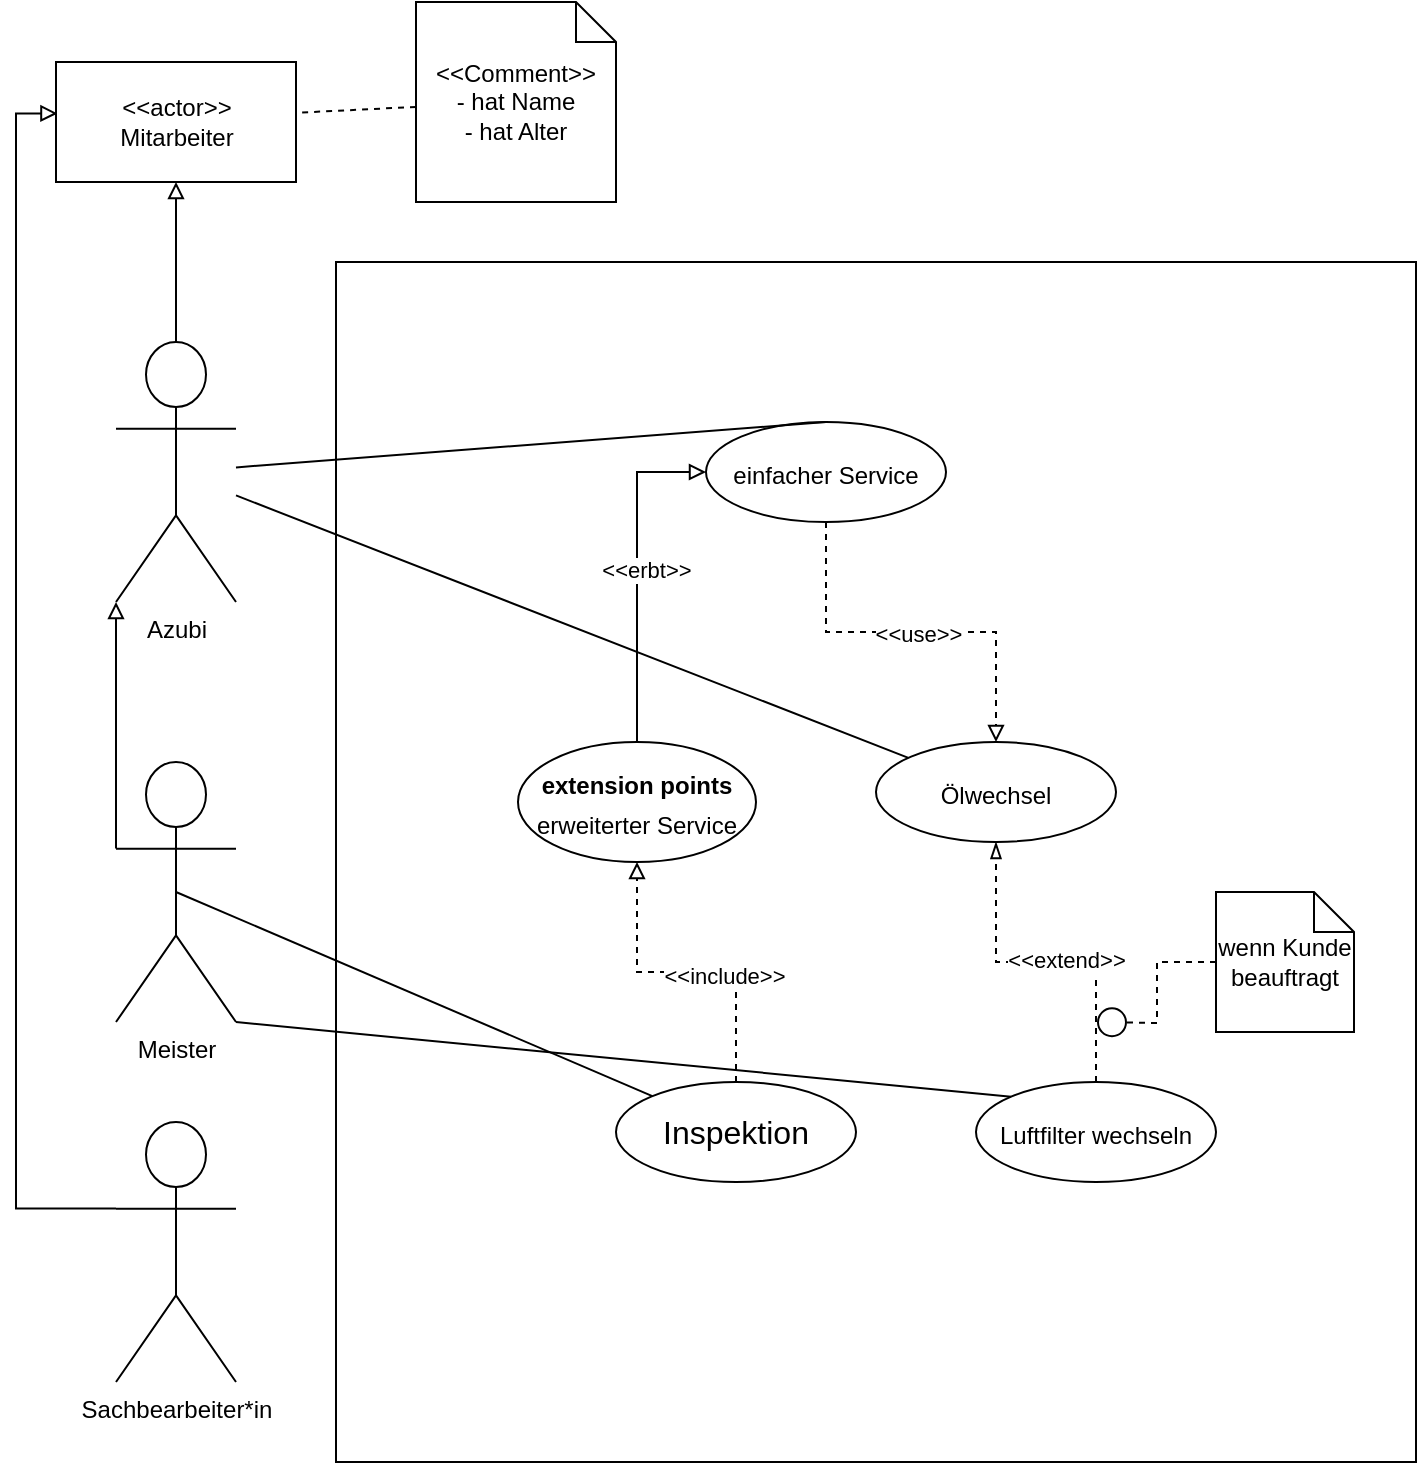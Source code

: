 <mxfile version="20.8.16" type="device"><diagram name="Seite-1" id="xSNeZmYyQUTMkT6x8Du7"><mxGraphModel dx="366" dy="703" grid="1" gridSize="10" guides="1" tooltips="1" connect="1" arrows="1" fold="1" page="1" pageScale="1" pageWidth="827" pageHeight="1169" math="0" shadow="0"><root><mxCell id="0"/><mxCell id="1" parent="0"/><mxCell id="3FfsKi5E5xDs9rfRjDNh-1" value="" style="rounded=0;whiteSpace=wrap;html=1;" parent="1" vertex="1"><mxGeometry x="1090" y="210" width="540" height="600" as="geometry"/></mxCell><mxCell id="B_ZxyKWNFA7L_hYGpTgT-3" style="edgeStyle=orthogonalEdgeStyle;rounded=0;orthogonalLoop=1;jettySize=auto;html=1;entryX=0.5;entryY=0;entryDx=0;entryDy=0;endArrow=block;endFill=0;dashed=1;" edge="1" parent="1" source="B_ZxyKWNFA7L_hYGpTgT-1" target="B_ZxyKWNFA7L_hYGpTgT-2"><mxGeometry relative="1" as="geometry"/></mxCell><mxCell id="B_ZxyKWNFA7L_hYGpTgT-4" value="&amp;lt;&amp;lt;use&amp;gt;&amp;gt;" style="edgeLabel;html=1;align=center;verticalAlign=middle;resizable=0;points=[];" vertex="1" connectable="0" parent="B_ZxyKWNFA7L_hYGpTgT-3"><mxGeometry x="0.036" y="-1" relative="1" as="geometry"><mxPoint as="offset"/></mxGeometry></mxCell><mxCell id="B_ZxyKWNFA7L_hYGpTgT-1" value="&lt;span style=&quot;font-size: 12px;&quot;&gt;einfacher Service&lt;/span&gt;" style="ellipse;whiteSpace=wrap;html=1;fontSize=16;" vertex="1" parent="1"><mxGeometry x="1275" y="290" width="120" height="50" as="geometry"/></mxCell><mxCell id="B_ZxyKWNFA7L_hYGpTgT-2" value="&lt;span style=&quot;font-size: 12px;&quot;&gt;Ölwechsel&lt;/span&gt;" style="ellipse;whiteSpace=wrap;html=1;fontSize=16;" vertex="1" parent="1"><mxGeometry x="1360" y="450" width="120" height="50" as="geometry"/></mxCell><mxCell id="B_ZxyKWNFA7L_hYGpTgT-6" style="edgeStyle=orthogonalEdgeStyle;rounded=0;orthogonalLoop=1;jettySize=auto;html=1;entryX=0;entryY=0.5;entryDx=0;entryDy=0;endArrow=block;endFill=0;" edge="1" parent="1" source="B_ZxyKWNFA7L_hYGpTgT-5" target="B_ZxyKWNFA7L_hYGpTgT-1"><mxGeometry relative="1" as="geometry"/></mxCell><mxCell id="B_ZxyKWNFA7L_hYGpTgT-7" value="&amp;lt;&amp;lt;erbt&amp;gt;&amp;gt;" style="edgeLabel;html=1;align=center;verticalAlign=middle;resizable=0;points=[];" vertex="1" connectable="0" parent="B_ZxyKWNFA7L_hYGpTgT-6"><mxGeometry x="0.02" y="-4" relative="1" as="geometry"><mxPoint as="offset"/></mxGeometry></mxCell><mxCell id="B_ZxyKWNFA7L_hYGpTgT-5" value="&lt;span style=&quot;font-size: 12px;&quot;&gt;&lt;b&gt;extension points&lt;/b&gt;&lt;br&gt;erweiterter Service&lt;/span&gt;" style="ellipse;whiteSpace=wrap;html=1;fontSize=16;" vertex="1" parent="1"><mxGeometry x="1181" y="450" width="119" height="60" as="geometry"/></mxCell><mxCell id="B_ZxyKWNFA7L_hYGpTgT-9" style="edgeStyle=orthogonalEdgeStyle;rounded=0;orthogonalLoop=1;jettySize=auto;html=1;entryX=0.5;entryY=1;entryDx=0;entryDy=0;endArrow=block;endFill=0;dashed=1;startArrow=none;startFill=0;" edge="1" parent="1" source="B_ZxyKWNFA7L_hYGpTgT-8" target="B_ZxyKWNFA7L_hYGpTgT-5"><mxGeometry relative="1" as="geometry"/></mxCell><mxCell id="B_ZxyKWNFA7L_hYGpTgT-10" value="&amp;lt;&amp;lt;include&amp;gt;&amp;gt;" style="edgeLabel;html=1;align=center;verticalAlign=middle;resizable=0;points=[];" vertex="1" connectable="0" parent="B_ZxyKWNFA7L_hYGpTgT-9"><mxGeometry x="-0.232" y="2" relative="1" as="geometry"><mxPoint as="offset"/></mxGeometry></mxCell><mxCell id="B_ZxyKWNFA7L_hYGpTgT-8" value="Inspektion" style="ellipse;whiteSpace=wrap;html=1;fontSize=16;" vertex="1" parent="1"><mxGeometry x="1230" y="620" width="120" height="50" as="geometry"/></mxCell><mxCell id="B_ZxyKWNFA7L_hYGpTgT-12" style="edgeStyle=orthogonalEdgeStyle;rounded=0;orthogonalLoop=1;jettySize=auto;html=1;entryX=0.5;entryY=1;entryDx=0;entryDy=0;dashed=1;startArrow=none;startFill=0;endArrow=blockThin;endFill=0;" edge="1" parent="1" source="B_ZxyKWNFA7L_hYGpTgT-11" target="B_ZxyKWNFA7L_hYGpTgT-2"><mxGeometry relative="1" as="geometry"/></mxCell><mxCell id="B_ZxyKWNFA7L_hYGpTgT-13" value="&amp;lt;&amp;lt;extend&amp;gt;&amp;gt;" style="edgeLabel;html=1;align=center;verticalAlign=middle;resizable=0;points=[];" vertex="1" connectable="0" parent="B_ZxyKWNFA7L_hYGpTgT-12"><mxGeometry x="-0.116" y="-1" relative="1" as="geometry"><mxPoint as="offset"/></mxGeometry></mxCell><mxCell id="B_ZxyKWNFA7L_hYGpTgT-11" value="&lt;span style=&quot;font-size: 12px;&quot;&gt;Luftfilter wechseln&lt;/span&gt;" style="ellipse;whiteSpace=wrap;html=1;fontSize=16;" vertex="1" parent="1"><mxGeometry x="1410" y="620" width="120" height="50" as="geometry"/></mxCell><mxCell id="B_ZxyKWNFA7L_hYGpTgT-15" style="edgeStyle=orthogonalEdgeStyle;rounded=0;orthogonalLoop=1;jettySize=auto;html=1;dashed=1;startArrow=none;startFill=0;endArrow=circle;endFill=0;" edge="1" parent="1" source="B_ZxyKWNFA7L_hYGpTgT-14"><mxGeometry relative="1" as="geometry"><mxPoint x="1470" y="590" as="targetPoint"/></mxGeometry></mxCell><mxCell id="B_ZxyKWNFA7L_hYGpTgT-14" value="wenn Kunde&lt;br&gt;beauftragt" style="shape=note;size=20;whiteSpace=wrap;html=1;" vertex="1" parent="1"><mxGeometry x="1530" y="525" width="69" height="70" as="geometry"/></mxCell><mxCell id="B_ZxyKWNFA7L_hYGpTgT-17" style="rounded=0;orthogonalLoop=1;jettySize=auto;html=1;entryX=0.5;entryY=0;entryDx=0;entryDy=0;startArrow=none;startFill=0;endArrow=none;endFill=0;" edge="1" parent="1" source="B_ZxyKWNFA7L_hYGpTgT-16" target="B_ZxyKWNFA7L_hYGpTgT-1"><mxGeometry relative="1" as="geometry"/></mxCell><mxCell id="B_ZxyKWNFA7L_hYGpTgT-18" style="edgeStyle=none;rounded=0;orthogonalLoop=1;jettySize=auto;html=1;startArrow=none;startFill=0;endArrow=none;endFill=0;" edge="1" parent="1" source="B_ZxyKWNFA7L_hYGpTgT-16" target="B_ZxyKWNFA7L_hYGpTgT-2"><mxGeometry relative="1" as="geometry"/></mxCell><mxCell id="B_ZxyKWNFA7L_hYGpTgT-32" style="edgeStyle=orthogonalEdgeStyle;rounded=0;orthogonalLoop=1;jettySize=auto;html=1;startArrow=none;startFill=0;endArrow=block;endFill=0;" edge="1" parent="1" source="B_ZxyKWNFA7L_hYGpTgT-16" target="B_ZxyKWNFA7L_hYGpTgT-31"><mxGeometry relative="1" as="geometry"/></mxCell><mxCell id="B_ZxyKWNFA7L_hYGpTgT-16" value="Azubi" style="shape=umlActor;verticalLabelPosition=bottom;verticalAlign=top;html=1;" vertex="1" parent="1"><mxGeometry x="980" y="250" width="60" height="130" as="geometry"/></mxCell><mxCell id="B_ZxyKWNFA7L_hYGpTgT-22" style="edgeStyle=none;rounded=0;orthogonalLoop=1;jettySize=auto;html=1;exitX=0.5;exitY=0.5;exitDx=0;exitDy=0;exitPerimeter=0;startArrow=none;startFill=0;endArrow=none;endFill=0;" edge="1" parent="1" source="B_ZxyKWNFA7L_hYGpTgT-20" target="B_ZxyKWNFA7L_hYGpTgT-8"><mxGeometry relative="1" as="geometry"/></mxCell><mxCell id="B_ZxyKWNFA7L_hYGpTgT-23" style="edgeStyle=none;rounded=0;orthogonalLoop=1;jettySize=auto;html=1;exitX=1;exitY=1;exitDx=0;exitDy=0;exitPerimeter=0;entryX=0;entryY=0;entryDx=0;entryDy=0;startArrow=none;startFill=0;endArrow=none;endFill=0;" edge="1" parent="1" source="B_ZxyKWNFA7L_hYGpTgT-20" target="B_ZxyKWNFA7L_hYGpTgT-11"><mxGeometry relative="1" as="geometry"/></mxCell><mxCell id="B_ZxyKWNFA7L_hYGpTgT-27" style="edgeStyle=none;rounded=0;orthogonalLoop=1;jettySize=auto;html=1;exitX=0;exitY=0.333;exitDx=0;exitDy=0;exitPerimeter=0;entryX=0;entryY=1;entryDx=0;entryDy=0;entryPerimeter=0;startArrow=none;startFill=0;endArrow=block;endFill=0;" edge="1" parent="1" source="B_ZxyKWNFA7L_hYGpTgT-20" target="B_ZxyKWNFA7L_hYGpTgT-16"><mxGeometry relative="1" as="geometry"/></mxCell><mxCell id="B_ZxyKWNFA7L_hYGpTgT-20" value="Meister" style="shape=umlActor;verticalLabelPosition=bottom;verticalAlign=top;html=1;" vertex="1" parent="1"><mxGeometry x="980" y="460" width="60" height="130" as="geometry"/></mxCell><mxCell id="B_ZxyKWNFA7L_hYGpTgT-25" style="edgeStyle=none;rounded=0;orthogonalLoop=1;jettySize=auto;html=1;startArrow=none;startFill=0;endArrow=none;endFill=0;dashed=1;entryX=1.012;entryY=0.422;entryDx=0;entryDy=0;entryPerimeter=0;" edge="1" parent="1" source="B_ZxyKWNFA7L_hYGpTgT-24" target="B_ZxyKWNFA7L_hYGpTgT-31"><mxGeometry relative="1" as="geometry"><mxPoint x="1030" y="80" as="targetPoint"/></mxGeometry></mxCell><mxCell id="B_ZxyKWNFA7L_hYGpTgT-24" value="&amp;lt;&amp;lt;Comment&amp;gt;&amp;gt;&lt;br&gt;- hat Name&lt;br&gt;- hat Alter" style="shape=note;size=20;whiteSpace=wrap;html=1;" vertex="1" parent="1"><mxGeometry x="1130" y="80" width="100" height="100" as="geometry"/></mxCell><mxCell id="B_ZxyKWNFA7L_hYGpTgT-30" style="edgeStyle=orthogonalEdgeStyle;rounded=0;orthogonalLoop=1;jettySize=auto;html=1;exitX=0;exitY=0.333;exitDx=0;exitDy=0;exitPerimeter=0;entryX=0.006;entryY=0.429;entryDx=0;entryDy=0;entryPerimeter=0;startArrow=none;startFill=0;endArrow=block;endFill=0;" edge="1" parent="1" source="B_ZxyKWNFA7L_hYGpTgT-28" target="B_ZxyKWNFA7L_hYGpTgT-31"><mxGeometry relative="1" as="geometry"><mxPoint x="980" y="113.333" as="targetPoint"/></mxGeometry></mxCell><mxCell id="B_ZxyKWNFA7L_hYGpTgT-28" value="Sachbearbeiter*in" style="shape=umlActor;verticalLabelPosition=bottom;verticalAlign=top;html=1;" vertex="1" parent="1"><mxGeometry x="980" y="640" width="60" height="130" as="geometry"/></mxCell><mxCell id="B_ZxyKWNFA7L_hYGpTgT-31" value="&amp;lt;&amp;lt;actor&amp;gt;&amp;gt;&lt;br&gt;Mitarbeiter" style="verticalLabelPosition=middle;verticalAlign=middle;html=1;shape=mxgraph.basic.rect;fillColor2=none;strokeWidth=1;size=20;indent=5;labelPosition=center;align=center;" vertex="1" parent="1"><mxGeometry x="950" y="110" width="120" height="60" as="geometry"/></mxCell></root></mxGraphModel></diagram></mxfile>